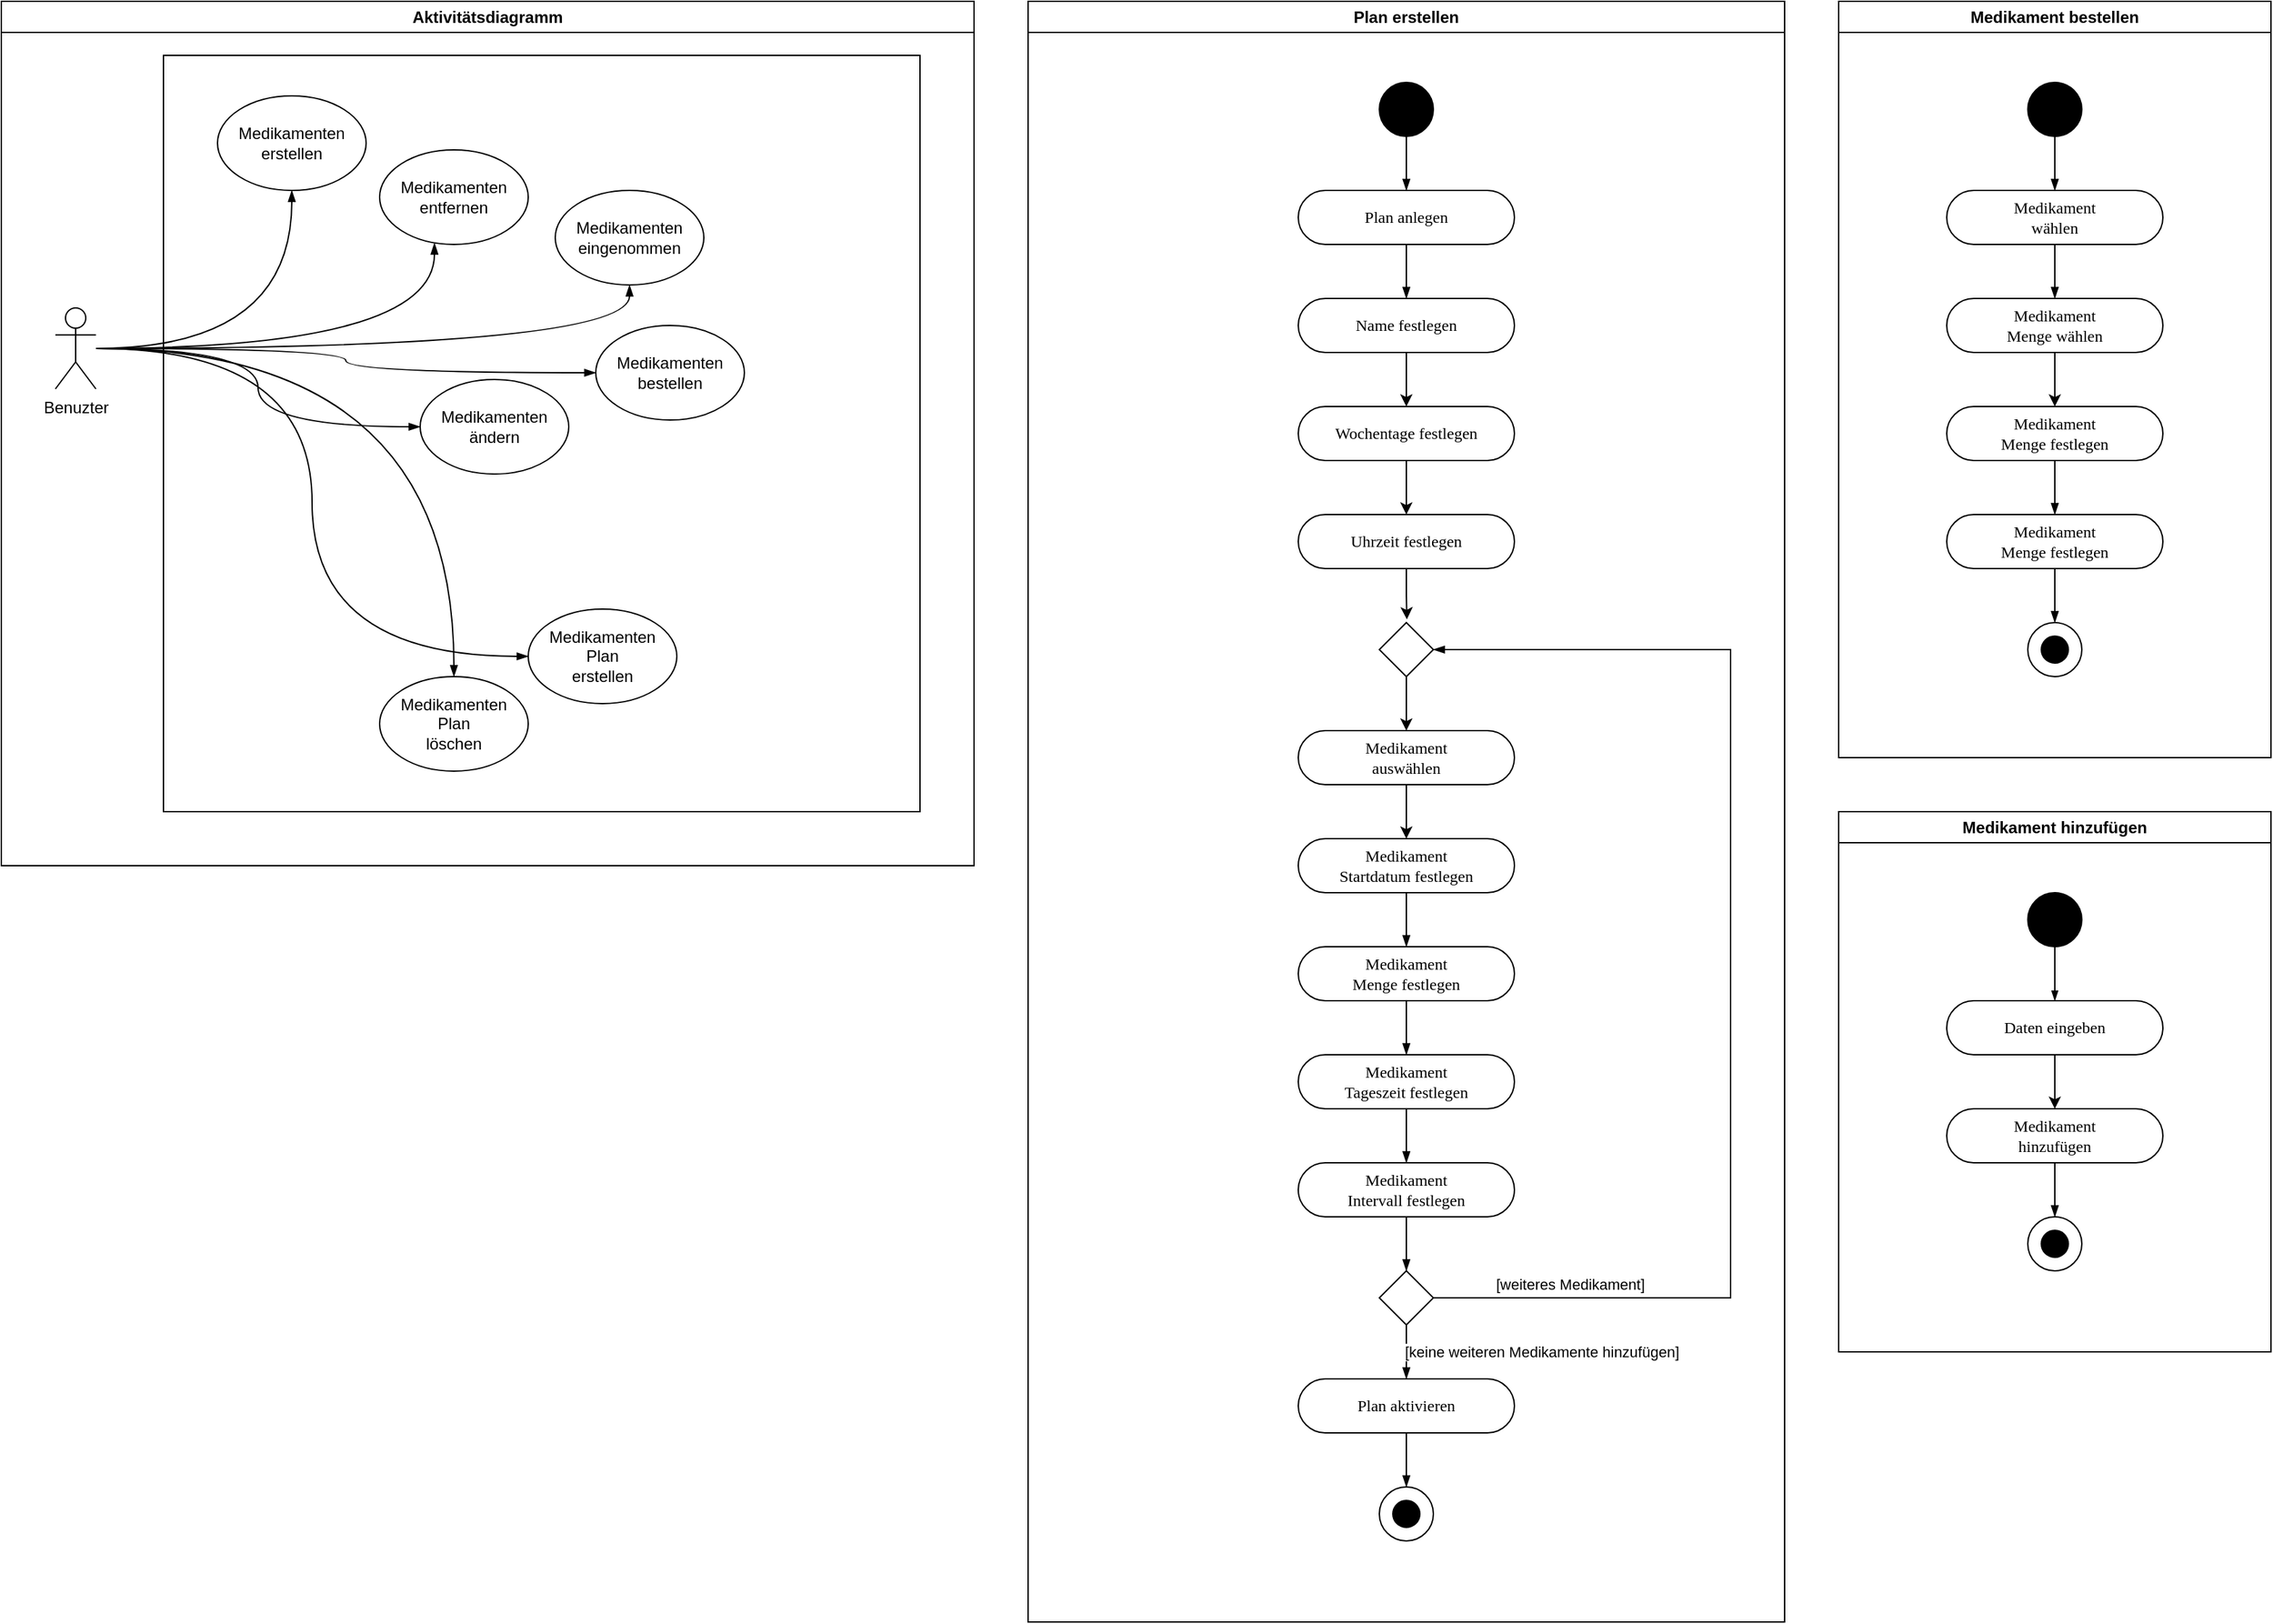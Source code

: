 <mxfile version="20.8.2" type="github">
  <diagram name="Page-1" id="0783ab3e-0a74-02c8-0abd-f7b4e66b4bec">
    <mxGraphModel dx="2390" dy="1243" grid="1" gridSize="10" guides="1" tooltips="1" connect="1" arrows="1" fold="1" page="1" pageScale="1" pageWidth="2336" pageHeight="1654" background="none" math="0" shadow="0">
      <root>
        <mxCell id="0" />
        <mxCell id="1" parent="0" />
        <mxCell id="cQL__vxB0-XnDKcjRtCF-30" value="Medikament hinzufügen" style="swimlane;whiteSpace=wrap;html=1;fillColor=none;" parent="1" vertex="1">
          <mxGeometry x="1400" y="640" width="320" height="400" as="geometry">
            <mxRectangle x="40" y="40" width="180" height="30" as="alternateBounds" />
          </mxGeometry>
        </mxCell>
        <mxCell id="Og69f0WiGWgdz4BGnvf--19" style="edgeStyle=orthogonalEdgeStyle;rounded=0;orthogonalLoop=1;jettySize=auto;html=1;entryX=0.5;entryY=0;entryDx=0;entryDy=0;" edge="1" parent="cQL__vxB0-XnDKcjRtCF-30" source="60571a20871a0731-8" target="cQL__vxB0-XnDKcjRtCF-6">
          <mxGeometry relative="1" as="geometry" />
        </mxCell>
        <mxCell id="60571a20871a0731-8" value="&lt;div&gt;Daten eingeben&lt;/div&gt;" style="rounded=1;whiteSpace=wrap;html=1;shadow=0;comic=0;labelBackgroundColor=none;strokeWidth=1;fontFamily=Verdana;fontSize=12;align=center;arcSize=50;" parent="cQL__vxB0-XnDKcjRtCF-30" vertex="1">
          <mxGeometry x="80" y="140" width="160" height="40" as="geometry" />
        </mxCell>
        <mxCell id="60571a20871a0731-4" value="" style="ellipse;whiteSpace=wrap;html=1;rounded=0;shadow=0;comic=0;labelBackgroundColor=none;strokeWidth=1;fillColor=#000000;fontFamily=Verdana;fontSize=12;align=center;" parent="cQL__vxB0-XnDKcjRtCF-30" vertex="1">
          <mxGeometry x="140" y="60" width="40" height="40" as="geometry" />
        </mxCell>
        <mxCell id="1c1d494c118603dd-27" style="edgeStyle=orthogonalEdgeStyle;rounded=0;html=1;labelBackgroundColor=none;startArrow=none;startFill=0;startSize=5;endArrow=blockThin;endFill=1;endSize=5;jettySize=auto;orthogonalLoop=1;strokeWidth=1;fontFamily=Verdana;fontSize=12" parent="cQL__vxB0-XnDKcjRtCF-30" source="60571a20871a0731-4" target="60571a20871a0731-8" edge="1">
          <mxGeometry relative="1" as="geometry" />
        </mxCell>
        <mxCell id="cQL__vxB0-XnDKcjRtCF-6" value="&lt;div&gt;Medikament&lt;/div&gt;&lt;div&gt;hinzufügen&lt;br&gt;&lt;/div&gt;" style="rounded=1;whiteSpace=wrap;html=1;shadow=0;comic=0;labelBackgroundColor=none;strokeWidth=1;fontFamily=Verdana;fontSize=12;align=center;arcSize=50;" parent="cQL__vxB0-XnDKcjRtCF-30" vertex="1">
          <mxGeometry x="80" y="220" width="160" height="40" as="geometry" />
        </mxCell>
        <mxCell id="cQL__vxB0-XnDKcjRtCF-27" style="edgeStyle=orthogonalEdgeStyle;rounded=0;orthogonalLoop=1;jettySize=auto;html=1;entryX=0.5;entryY=0;entryDx=0;entryDy=0;startArrow=none;startFill=0;endArrow=blockThin;endFill=1;" parent="cQL__vxB0-XnDKcjRtCF-30" source="cQL__vxB0-XnDKcjRtCF-6" target="cQL__vxB0-XnDKcjRtCF-25" edge="1">
          <mxGeometry relative="1" as="geometry" />
        </mxCell>
        <mxCell id="cQL__vxB0-XnDKcjRtCF-160" value="" style="group" parent="cQL__vxB0-XnDKcjRtCF-30" vertex="1" connectable="0">
          <mxGeometry x="140" y="300" width="40" height="40" as="geometry" />
        </mxCell>
        <mxCell id="cQL__vxB0-XnDKcjRtCF-24" value="" style="ellipse;whiteSpace=wrap;html=1;rounded=0;shadow=0;comic=0;labelBackgroundColor=none;strokeWidth=1;fillColor=#000000;fontFamily=Verdana;fontSize=12;align=center;container=0;" parent="cQL__vxB0-XnDKcjRtCF-160" vertex="1">
          <mxGeometry x="10" y="10" width="20" height="20" as="geometry" />
        </mxCell>
        <mxCell id="cQL__vxB0-XnDKcjRtCF-25" value="" style="ellipse;whiteSpace=wrap;html=1;aspect=fixed;fillColor=none;container=0;" parent="cQL__vxB0-XnDKcjRtCF-160" vertex="1">
          <mxGeometry width="40" height="40" as="geometry" />
        </mxCell>
        <mxCell id="cQL__vxB0-XnDKcjRtCF-35" value="Plan erstellen" style="swimlane;whiteSpace=wrap;html=1;fillColor=none;container=0;" parent="1" vertex="1">
          <mxGeometry x="800" y="40" width="560" height="1200" as="geometry" />
        </mxCell>
        <mxCell id="cQL__vxB0-XnDKcjRtCF-47" value="&lt;div&gt;Medikament&lt;/div&gt;&lt;div&gt;auswählen&lt;br&gt;&lt;/div&gt;" style="rounded=1;whiteSpace=wrap;html=1;shadow=0;comic=0;labelBackgroundColor=none;strokeWidth=1;fontFamily=Verdana;fontSize=12;align=center;arcSize=50;fillColor=none;" parent="cQL__vxB0-XnDKcjRtCF-35" vertex="1">
          <mxGeometry x="200" y="540" width="160" height="40" as="geometry" />
        </mxCell>
        <mxCell id="Og69f0WiGWgdz4BGnvf--16" style="edgeStyle=orthogonalEdgeStyle;rounded=0;orthogonalLoop=1;jettySize=auto;html=1;entryX=0.5;entryY=0;entryDx=0;entryDy=0;exitX=0.5;exitY=1;exitDx=0;exitDy=0;" edge="1" parent="cQL__vxB0-XnDKcjRtCF-35" source="cQL__vxB0-XnDKcjRtCF-44" target="cQL__vxB0-XnDKcjRtCF-47">
          <mxGeometry relative="1" as="geometry">
            <mxPoint x="280" y="480" as="sourcePoint" />
          </mxGeometry>
        </mxCell>
        <mxCell id="cQL__vxB0-XnDKcjRtCF-44" value="" style="rhombus;whiteSpace=wrap;html=1;" parent="cQL__vxB0-XnDKcjRtCF-35" vertex="1">
          <mxGeometry x="260" y="460" width="40" height="40" as="geometry" />
        </mxCell>
        <mxCell id="Og69f0WiGWgdz4BGnvf--14" style="edgeStyle=orthogonalEdgeStyle;rounded=0;orthogonalLoop=1;jettySize=auto;html=1;entryX=0.5;entryY=0;entryDx=0;entryDy=0;" edge="1" parent="cQL__vxB0-XnDKcjRtCF-35" source="Og69f0WiGWgdz4BGnvf--10" target="Og69f0WiGWgdz4BGnvf--9">
          <mxGeometry relative="1" as="geometry" />
        </mxCell>
        <mxCell id="Og69f0WiGWgdz4BGnvf--10" value="Wochentage festlegen" style="rounded=1;whiteSpace=wrap;html=1;shadow=0;comic=0;labelBackgroundColor=none;strokeWidth=1;fontFamily=Verdana;fontSize=12;align=center;arcSize=50;fillColor=none;" vertex="1" parent="cQL__vxB0-XnDKcjRtCF-35">
          <mxGeometry x="200" y="300" width="160" height="40" as="geometry" />
        </mxCell>
        <mxCell id="Og69f0WiGWgdz4BGnvf--17" style="edgeStyle=orthogonalEdgeStyle;rounded=0;orthogonalLoop=1;jettySize=auto;html=1;entryX=0.51;entryY=-0.06;entryDx=0;entryDy=0;entryPerimeter=0;" edge="1" parent="cQL__vxB0-XnDKcjRtCF-35" source="Og69f0WiGWgdz4BGnvf--9" target="cQL__vxB0-XnDKcjRtCF-44">
          <mxGeometry relative="1" as="geometry" />
        </mxCell>
        <mxCell id="Og69f0WiGWgdz4BGnvf--9" value="&lt;div&gt;Uhrzeit festlegen&lt;/div&gt;" style="rounded=1;whiteSpace=wrap;html=1;shadow=0;comic=0;labelBackgroundColor=none;strokeWidth=1;fontFamily=Verdana;fontSize=12;align=center;arcSize=50;fillColor=none;" vertex="1" parent="cQL__vxB0-XnDKcjRtCF-35">
          <mxGeometry x="200" y="380" width="160" height="40" as="geometry" />
        </mxCell>
        <mxCell id="Og69f0WiGWgdz4BGnvf--11" style="edgeStyle=orthogonalEdgeStyle;rounded=0;orthogonalLoop=1;jettySize=auto;html=1;entryX=0.5;entryY=0;entryDx=0;entryDy=0;" edge="1" parent="cQL__vxB0-XnDKcjRtCF-35" source="cQL__vxB0-XnDKcjRtCF-41" target="Og69f0WiGWgdz4BGnvf--10">
          <mxGeometry relative="1" as="geometry" />
        </mxCell>
        <mxCell id="cQL__vxB0-XnDKcjRtCF-41" value="Name festlegen" style="rounded=1;whiteSpace=wrap;html=1;shadow=0;comic=0;labelBackgroundColor=none;strokeWidth=1;fontFamily=Verdana;fontSize=12;align=center;arcSize=50;fillColor=none;" parent="cQL__vxB0-XnDKcjRtCF-35" vertex="1">
          <mxGeometry x="200" y="220" width="160" height="40" as="geometry" />
        </mxCell>
        <mxCell id="cQL__vxB0-XnDKcjRtCF-36" value="" style="ellipse;whiteSpace=wrap;html=1;rounded=0;shadow=0;comic=0;labelBackgroundColor=none;strokeWidth=1;fillColor=#000000;fontFamily=Verdana;fontSize=12;align=center;" parent="cQL__vxB0-XnDKcjRtCF-35" vertex="1">
          <mxGeometry x="260" y="60" width="40" height="40" as="geometry" />
        </mxCell>
        <mxCell id="cQL__vxB0-XnDKcjRtCF-42" style="edgeStyle=orthogonalEdgeStyle;rounded=0;orthogonalLoop=1;jettySize=auto;html=1;endArrow=blockThin;endFill=1;startArrow=none;startFill=0;" parent="cQL__vxB0-XnDKcjRtCF-35" source="cQL__vxB0-XnDKcjRtCF-39" target="cQL__vxB0-XnDKcjRtCF-41" edge="1">
          <mxGeometry relative="1" as="geometry" />
        </mxCell>
        <mxCell id="cQL__vxB0-XnDKcjRtCF-39" value="Plan anlegen" style="rounded=1;whiteSpace=wrap;html=1;shadow=0;comic=0;labelBackgroundColor=none;strokeWidth=1;fontFamily=Verdana;fontSize=12;align=center;arcSize=50;" parent="cQL__vxB0-XnDKcjRtCF-35" vertex="1">
          <mxGeometry x="200" y="140" width="160" height="40" as="geometry" />
        </mxCell>
        <mxCell id="cQL__vxB0-XnDKcjRtCF-38" style="edgeStyle=orthogonalEdgeStyle;rounded=0;orthogonalLoop=1;jettySize=auto;html=1;entryX=0.5;entryY=0;entryDx=0;entryDy=0;startArrow=none;startFill=0;endArrow=blockThin;endFill=1;" parent="cQL__vxB0-XnDKcjRtCF-35" source="cQL__vxB0-XnDKcjRtCF-36" target="cQL__vxB0-XnDKcjRtCF-39" edge="1">
          <mxGeometry relative="1" as="geometry">
            <mxPoint x="280" y="130" as="targetPoint" />
          </mxGeometry>
        </mxCell>
        <mxCell id="cQL__vxB0-XnDKcjRtCF-85" style="edgeStyle=orthogonalEdgeStyle;rounded=0;orthogonalLoop=1;jettySize=auto;html=1;entryX=1;entryY=0.5;entryDx=0;entryDy=0;startArrow=blockThin;startFill=1;endArrow=none;endFill=0;exitX=1;exitY=0.5;exitDx=0;exitDy=0;" parent="cQL__vxB0-XnDKcjRtCF-35" source="cQL__vxB0-XnDKcjRtCF-44" target="cQL__vxB0-XnDKcjRtCF-73" edge="1">
          <mxGeometry relative="1" as="geometry">
            <Array as="points">
              <mxPoint x="520" y="480" />
              <mxPoint x="520" y="960" />
            </Array>
            <mxPoint x="300" y="500" as="sourcePoint" />
          </mxGeometry>
        </mxCell>
        <mxCell id="cQL__vxB0-XnDKcjRtCF-86" value="[weiteres Medikament]" style="edgeLabel;html=1;align=center;verticalAlign=middle;resizable=0;points=[];" parent="cQL__vxB0-XnDKcjRtCF-85" vertex="1" connectable="0">
          <mxGeometry x="-0.708" relative="1" as="geometry">
            <mxPoint x="-34" y="470" as="offset" />
          </mxGeometry>
        </mxCell>
        <mxCell id="cQL__vxB0-XnDKcjRtCF-49" value="&lt;div&gt;Medikament&lt;/div&gt;&lt;div&gt;Startdatum festlegen&lt;br&gt;&lt;/div&gt;" style="rounded=1;whiteSpace=wrap;html=1;shadow=0;comic=0;labelBackgroundColor=none;strokeWidth=1;fontFamily=Verdana;fontSize=12;align=center;arcSize=50;fillColor=none;" parent="cQL__vxB0-XnDKcjRtCF-35" vertex="1">
          <mxGeometry x="200" y="620" width="160" height="40" as="geometry" />
        </mxCell>
        <mxCell id="cQL__vxB0-XnDKcjRtCF-51" value="&lt;div&gt;Medikament&lt;/div&gt;&lt;div&gt;Menge festlegen&lt;br&gt;&lt;/div&gt;" style="rounded=1;whiteSpace=wrap;html=1;shadow=0;comic=0;labelBackgroundColor=none;strokeWidth=1;fontFamily=Verdana;fontSize=12;align=center;arcSize=50;fillColor=none;" parent="cQL__vxB0-XnDKcjRtCF-35" vertex="1">
          <mxGeometry x="200" y="700" width="160" height="40" as="geometry" />
        </mxCell>
        <mxCell id="cQL__vxB0-XnDKcjRtCF-52" style="edgeStyle=orthogonalEdgeStyle;rounded=0;orthogonalLoop=1;jettySize=auto;html=1;startArrow=none;startFill=0;endArrow=blockThin;endFill=1;" parent="cQL__vxB0-XnDKcjRtCF-35" source="cQL__vxB0-XnDKcjRtCF-49" target="cQL__vxB0-XnDKcjRtCF-51" edge="1">
          <mxGeometry relative="1" as="geometry" />
        </mxCell>
        <mxCell id="cQL__vxB0-XnDKcjRtCF-53" value="&lt;div&gt;Medikament&lt;/div&gt;&lt;div&gt;Tageszeit festlegen&lt;br&gt;&lt;/div&gt;" style="rounded=1;whiteSpace=wrap;html=1;shadow=0;comic=0;labelBackgroundColor=none;strokeWidth=1;fontFamily=Verdana;fontSize=12;align=center;arcSize=50;fillColor=none;" parent="cQL__vxB0-XnDKcjRtCF-35" vertex="1">
          <mxGeometry x="200" y="780" width="160" height="40" as="geometry" />
        </mxCell>
        <mxCell id="cQL__vxB0-XnDKcjRtCF-54" style="edgeStyle=orthogonalEdgeStyle;rounded=0;orthogonalLoop=1;jettySize=auto;html=1;startArrow=none;startFill=0;endArrow=blockThin;endFill=1;" parent="cQL__vxB0-XnDKcjRtCF-35" source="cQL__vxB0-XnDKcjRtCF-51" target="cQL__vxB0-XnDKcjRtCF-53" edge="1">
          <mxGeometry relative="1" as="geometry" />
        </mxCell>
        <mxCell id="cQL__vxB0-XnDKcjRtCF-55" value="&lt;div&gt;Medikament&lt;/div&gt;Intervall festlegen" style="rounded=1;whiteSpace=wrap;html=1;shadow=0;comic=0;labelBackgroundColor=none;strokeWidth=1;fontFamily=Verdana;fontSize=12;align=center;arcSize=50;fillColor=none;" parent="cQL__vxB0-XnDKcjRtCF-35" vertex="1">
          <mxGeometry x="200" y="860" width="160" height="40" as="geometry" />
        </mxCell>
        <mxCell id="cQL__vxB0-XnDKcjRtCF-56" style="edgeStyle=orthogonalEdgeStyle;rounded=0;orthogonalLoop=1;jettySize=auto;html=1;startArrow=none;startFill=0;endArrow=blockThin;endFill=1;" parent="cQL__vxB0-XnDKcjRtCF-35" source="cQL__vxB0-XnDKcjRtCF-53" target="cQL__vxB0-XnDKcjRtCF-55" edge="1">
          <mxGeometry relative="1" as="geometry" />
        </mxCell>
        <mxCell id="cQL__vxB0-XnDKcjRtCF-62" value="Plan aktivieren" style="rounded=1;whiteSpace=wrap;html=1;shadow=0;comic=0;labelBackgroundColor=none;strokeWidth=1;fontFamily=Verdana;fontSize=12;align=center;arcSize=50;fillColor=none;" parent="cQL__vxB0-XnDKcjRtCF-35" vertex="1">
          <mxGeometry x="200" y="1020" width="160" height="40" as="geometry" />
        </mxCell>
        <mxCell id="cQL__vxB0-XnDKcjRtCF-84" style="edgeStyle=orthogonalEdgeStyle;rounded=0;orthogonalLoop=1;jettySize=auto;html=1;entryX=0.5;entryY=0;entryDx=0;entryDy=0;startArrow=none;startFill=0;endArrow=blockThin;endFill=1;" parent="cQL__vxB0-XnDKcjRtCF-35" source="cQL__vxB0-XnDKcjRtCF-73" target="cQL__vxB0-XnDKcjRtCF-62" edge="1">
          <mxGeometry relative="1" as="geometry" />
        </mxCell>
        <mxCell id="cQL__vxB0-XnDKcjRtCF-111" value="[keine weiteren Medikamente hinzufügen]" style="edgeLabel;html=1;align=center;verticalAlign=middle;resizable=0;points=[];" parent="cQL__vxB0-XnDKcjRtCF-84" vertex="1" connectable="0">
          <mxGeometry x="-0.263" y="1" relative="1" as="geometry">
            <mxPoint x="99" y="5" as="offset" />
          </mxGeometry>
        </mxCell>
        <mxCell id="cQL__vxB0-XnDKcjRtCF-73" value="" style="rhombus;whiteSpace=wrap;html=1;" parent="cQL__vxB0-XnDKcjRtCF-35" vertex="1">
          <mxGeometry x="260" y="940" width="40" height="40" as="geometry" />
        </mxCell>
        <mxCell id="cQL__vxB0-XnDKcjRtCF-76" style="edgeStyle=orthogonalEdgeStyle;rounded=0;orthogonalLoop=1;jettySize=auto;html=1;entryX=0.5;entryY=0;entryDx=0;entryDy=0;startArrow=none;startFill=0;endArrow=blockThin;endFill=1;" parent="cQL__vxB0-XnDKcjRtCF-35" source="cQL__vxB0-XnDKcjRtCF-55" target="cQL__vxB0-XnDKcjRtCF-73" edge="1">
          <mxGeometry relative="1" as="geometry" />
        </mxCell>
        <mxCell id="cQL__vxB0-XnDKcjRtCF-159" value="" style="group" parent="cQL__vxB0-XnDKcjRtCF-35" vertex="1" connectable="0">
          <mxGeometry x="260" y="1100" width="40" height="40" as="geometry" />
        </mxCell>
        <mxCell id="cQL__vxB0-XnDKcjRtCF-155" value="" style="ellipse;whiteSpace=wrap;html=1;rounded=0;shadow=0;comic=0;labelBackgroundColor=none;strokeWidth=1;fillColor=#000000;fontFamily=Verdana;fontSize=12;align=center;" parent="cQL__vxB0-XnDKcjRtCF-159" vertex="1">
          <mxGeometry x="10" y="10" width="20" height="20" as="geometry" />
        </mxCell>
        <mxCell id="cQL__vxB0-XnDKcjRtCF-156" value="" style="ellipse;whiteSpace=wrap;html=1;aspect=fixed;fillColor=none;" parent="cQL__vxB0-XnDKcjRtCF-159" vertex="1">
          <mxGeometry width="40" height="40" as="geometry" />
        </mxCell>
        <mxCell id="cQL__vxB0-XnDKcjRtCF-158" style="edgeStyle=orthogonalEdgeStyle;rounded=0;orthogonalLoop=1;jettySize=auto;html=1;entryX=0.5;entryY=0;entryDx=0;entryDy=0;startArrow=none;startFill=0;endArrow=blockThin;endFill=1;" parent="cQL__vxB0-XnDKcjRtCF-35" source="cQL__vxB0-XnDKcjRtCF-62" target="cQL__vxB0-XnDKcjRtCF-156" edge="1">
          <mxGeometry relative="1" as="geometry" />
        </mxCell>
        <mxCell id="Og69f0WiGWgdz4BGnvf--4" style="edgeStyle=orthogonalEdgeStyle;rounded=0;orthogonalLoop=1;jettySize=auto;html=1;entryX=0.5;entryY=0;entryDx=0;entryDy=0;" edge="1" parent="cQL__vxB0-XnDKcjRtCF-35" source="cQL__vxB0-XnDKcjRtCF-47" target="cQL__vxB0-XnDKcjRtCF-49">
          <mxGeometry relative="1" as="geometry" />
        </mxCell>
        <mxCell id="cQL__vxB0-XnDKcjRtCF-105" value="&lt;div&gt;Medikament bestellen&lt;/div&gt;" style="swimlane;whiteSpace=wrap;html=1;fillColor=none;" parent="1" vertex="1">
          <mxGeometry x="1400" y="40" width="320" height="560" as="geometry" />
        </mxCell>
        <mxCell id="cQL__vxB0-XnDKcjRtCF-135" style="edgeStyle=orthogonalEdgeStyle;rounded=0;orthogonalLoop=1;jettySize=auto;html=1;entryX=0.5;entryY=0;entryDx=0;entryDy=0;startArrow=none;startFill=0;endArrow=blockThin;endFill=1;" parent="cQL__vxB0-XnDKcjRtCF-105" source="cQL__vxB0-XnDKcjRtCF-112" target="cQL__vxB0-XnDKcjRtCF-113" edge="1">
          <mxGeometry relative="1" as="geometry" />
        </mxCell>
        <mxCell id="cQL__vxB0-XnDKcjRtCF-112" value="" style="ellipse;whiteSpace=wrap;html=1;rounded=0;shadow=0;comic=0;labelBackgroundColor=none;strokeWidth=1;fillColor=#000000;fontFamily=Verdana;fontSize=12;align=center;" parent="cQL__vxB0-XnDKcjRtCF-105" vertex="1">
          <mxGeometry x="140" y="60" width="40" height="40" as="geometry" />
        </mxCell>
        <mxCell id="cQL__vxB0-XnDKcjRtCF-137" style="edgeStyle=orthogonalEdgeStyle;rounded=0;orthogonalLoop=1;jettySize=auto;html=1;entryX=0.5;entryY=0;entryDx=0;entryDy=0;startArrow=none;startFill=0;endArrow=blockThin;endFill=1;" parent="cQL__vxB0-XnDKcjRtCF-105" source="cQL__vxB0-XnDKcjRtCF-113" target="cQL__vxB0-XnDKcjRtCF-114" edge="1">
          <mxGeometry relative="1" as="geometry" />
        </mxCell>
        <mxCell id="cQL__vxB0-XnDKcjRtCF-113" value="&lt;div&gt;Medikament&lt;/div&gt;wählen" style="rounded=1;whiteSpace=wrap;html=1;shadow=0;comic=0;labelBackgroundColor=none;strokeWidth=1;fontFamily=Verdana;fontSize=12;align=center;arcSize=50;fillColor=none;" parent="cQL__vxB0-XnDKcjRtCF-105" vertex="1">
          <mxGeometry x="80" y="140" width="160" height="40" as="geometry" />
        </mxCell>
        <mxCell id="Og69f0WiGWgdz4BGnvf--18" style="edgeStyle=orthogonalEdgeStyle;rounded=0;orthogonalLoop=1;jettySize=auto;html=1;entryX=0.5;entryY=0;entryDx=0;entryDy=0;" edge="1" parent="cQL__vxB0-XnDKcjRtCF-105" source="cQL__vxB0-XnDKcjRtCF-114" target="cQL__vxB0-XnDKcjRtCF-119">
          <mxGeometry relative="1" as="geometry" />
        </mxCell>
        <mxCell id="cQL__vxB0-XnDKcjRtCF-114" value="&lt;div&gt;Medikament&lt;/div&gt;&lt;div&gt;Menge wählen&lt;br&gt;&lt;/div&gt;" style="rounded=1;whiteSpace=wrap;html=1;shadow=0;comic=0;labelBackgroundColor=none;strokeWidth=1;fontFamily=Verdana;fontSize=12;align=center;arcSize=50;fillColor=none;" parent="cQL__vxB0-XnDKcjRtCF-105" vertex="1">
          <mxGeometry x="80" y="220" width="160" height="40" as="geometry" />
        </mxCell>
        <mxCell id="cQL__vxB0-XnDKcjRtCF-132" style="edgeStyle=orthogonalEdgeStyle;rounded=0;orthogonalLoop=1;jettySize=auto;html=1;entryX=0.5;entryY=0;entryDx=0;entryDy=0;startArrow=none;startFill=0;endArrow=blockThin;endFill=1;" parent="cQL__vxB0-XnDKcjRtCF-105" source="cQL__vxB0-XnDKcjRtCF-119" target="cQL__vxB0-XnDKcjRtCF-120" edge="1">
          <mxGeometry relative="1" as="geometry" />
        </mxCell>
        <mxCell id="cQL__vxB0-XnDKcjRtCF-119" value="&lt;div&gt;Medikament&lt;/div&gt;&lt;div&gt;Menge festlegen&lt;br&gt;&lt;/div&gt;" style="rounded=1;whiteSpace=wrap;html=1;shadow=0;comic=0;labelBackgroundColor=none;strokeWidth=1;fontFamily=Verdana;fontSize=12;align=center;arcSize=50;fillColor=none;" parent="cQL__vxB0-XnDKcjRtCF-105" vertex="1">
          <mxGeometry x="80" y="300" width="160" height="40" as="geometry" />
        </mxCell>
        <mxCell id="cQL__vxB0-XnDKcjRtCF-133" style="edgeStyle=orthogonalEdgeStyle;rounded=0;orthogonalLoop=1;jettySize=auto;html=1;entryX=0.5;entryY=0;entryDx=0;entryDy=0;startArrow=none;startFill=0;endArrow=blockThin;endFill=1;" parent="cQL__vxB0-XnDKcjRtCF-105" source="cQL__vxB0-XnDKcjRtCF-120" target="cQL__vxB0-XnDKcjRtCF-122" edge="1">
          <mxGeometry relative="1" as="geometry" />
        </mxCell>
        <mxCell id="cQL__vxB0-XnDKcjRtCF-120" value="&lt;div&gt;Medikament&lt;/div&gt;&lt;div&gt;Menge festlegen&lt;br&gt;&lt;/div&gt;" style="rounded=1;whiteSpace=wrap;html=1;shadow=0;comic=0;labelBackgroundColor=none;strokeWidth=1;fontFamily=Verdana;fontSize=12;align=center;arcSize=50;fillColor=none;" parent="cQL__vxB0-XnDKcjRtCF-105" vertex="1">
          <mxGeometry x="80" y="380" width="160" height="40" as="geometry" />
        </mxCell>
        <mxCell id="cQL__vxB0-XnDKcjRtCF-154" value="" style="group" parent="cQL__vxB0-XnDKcjRtCF-105" vertex="1" connectable="0">
          <mxGeometry x="140" y="460" width="40" height="40" as="geometry" />
        </mxCell>
        <mxCell id="cQL__vxB0-XnDKcjRtCF-121" value="" style="ellipse;whiteSpace=wrap;html=1;rounded=0;shadow=0;comic=0;labelBackgroundColor=none;strokeWidth=1;fillColor=#000000;fontFamily=Verdana;fontSize=12;align=center;" parent="cQL__vxB0-XnDKcjRtCF-154" vertex="1">
          <mxGeometry x="10" y="10" width="20" height="20" as="geometry" />
        </mxCell>
        <mxCell id="cQL__vxB0-XnDKcjRtCF-122" value="" style="ellipse;whiteSpace=wrap;html=1;aspect=fixed;fillColor=none;" parent="cQL__vxB0-XnDKcjRtCF-154" vertex="1">
          <mxGeometry width="40" height="40" as="geometry" />
        </mxCell>
        <mxCell id="cQL__vxB0-XnDKcjRtCF-162" value="Aktivitätsdiagramm" style="swimlane;whiteSpace=wrap;html=1;fillColor=none;" parent="1" vertex="1">
          <mxGeometry x="40" y="40" width="720" height="640" as="geometry" />
        </mxCell>
        <mxCell id="cQL__vxB0-XnDKcjRtCF-181" style="edgeStyle=orthogonalEdgeStyle;curved=1;rounded=0;orthogonalLoop=1;jettySize=auto;html=1;entryX=0.5;entryY=1;entryDx=0;entryDy=0;startArrow=none;startFill=0;endArrow=blockThin;endFill=1;" parent="cQL__vxB0-XnDKcjRtCF-162" source="cQL__vxB0-XnDKcjRtCF-163" target="cQL__vxB0-XnDKcjRtCF-172" edge="1">
          <mxGeometry relative="1" as="geometry" />
        </mxCell>
        <mxCell id="cQL__vxB0-XnDKcjRtCF-182" style="edgeStyle=orthogonalEdgeStyle;curved=1;rounded=0;orthogonalLoop=1;jettySize=auto;html=1;entryX=0.369;entryY=0.985;entryDx=0;entryDy=0;entryPerimeter=0;startArrow=none;startFill=0;endArrow=blockThin;endFill=1;" parent="cQL__vxB0-XnDKcjRtCF-162" source="cQL__vxB0-XnDKcjRtCF-163" target="cQL__vxB0-XnDKcjRtCF-176" edge="1">
          <mxGeometry relative="1" as="geometry" />
        </mxCell>
        <mxCell id="cQL__vxB0-XnDKcjRtCF-183" style="edgeStyle=orthogonalEdgeStyle;curved=1;rounded=0;orthogonalLoop=1;jettySize=auto;html=1;startArrow=none;startFill=0;endArrow=blockThin;endFill=1;" parent="cQL__vxB0-XnDKcjRtCF-162" source="cQL__vxB0-XnDKcjRtCF-163" target="cQL__vxB0-XnDKcjRtCF-177" edge="1">
          <mxGeometry relative="1" as="geometry" />
        </mxCell>
        <mxCell id="cQL__vxB0-XnDKcjRtCF-184" style="edgeStyle=orthogonalEdgeStyle;curved=1;rounded=0;orthogonalLoop=1;jettySize=auto;html=1;entryX=0;entryY=0.5;entryDx=0;entryDy=0;startArrow=none;startFill=0;endArrow=blockThin;endFill=1;" parent="cQL__vxB0-XnDKcjRtCF-162" source="cQL__vxB0-XnDKcjRtCF-163" target="cQL__vxB0-XnDKcjRtCF-178" edge="1">
          <mxGeometry relative="1" as="geometry" />
        </mxCell>
        <mxCell id="cQL__vxB0-XnDKcjRtCF-185" style="edgeStyle=orthogonalEdgeStyle;curved=1;rounded=0;orthogonalLoop=1;jettySize=auto;html=1;entryX=0;entryY=0.5;entryDx=0;entryDy=0;startArrow=none;startFill=0;endArrow=blockThin;endFill=1;" parent="cQL__vxB0-XnDKcjRtCF-162" source="cQL__vxB0-XnDKcjRtCF-163" target="cQL__vxB0-XnDKcjRtCF-171" edge="1">
          <mxGeometry relative="1" as="geometry" />
        </mxCell>
        <mxCell id="cQL__vxB0-XnDKcjRtCF-187" style="edgeStyle=orthogonalEdgeStyle;curved=1;rounded=0;orthogonalLoop=1;jettySize=auto;html=1;entryX=0;entryY=0.5;entryDx=0;entryDy=0;startArrow=none;startFill=0;endArrow=blockThin;endFill=1;" parent="cQL__vxB0-XnDKcjRtCF-162" source="cQL__vxB0-XnDKcjRtCF-163" target="cQL__vxB0-XnDKcjRtCF-170" edge="1">
          <mxGeometry relative="1" as="geometry" />
        </mxCell>
        <mxCell id="cQL__vxB0-XnDKcjRtCF-188" style="edgeStyle=orthogonalEdgeStyle;curved=1;rounded=0;orthogonalLoop=1;jettySize=auto;html=1;startArrow=none;startFill=0;endArrow=blockThin;endFill=1;" parent="cQL__vxB0-XnDKcjRtCF-162" source="cQL__vxB0-XnDKcjRtCF-163" target="cQL__vxB0-XnDKcjRtCF-174" edge="1">
          <mxGeometry relative="1" as="geometry" />
        </mxCell>
        <mxCell id="cQL__vxB0-XnDKcjRtCF-163" value="&lt;div&gt;Benuzter&lt;/div&gt;" style="shape=umlActor;verticalLabelPosition=bottom;verticalAlign=top;html=1;outlineConnect=0;fillColor=none;" parent="cQL__vxB0-XnDKcjRtCF-162" vertex="1">
          <mxGeometry x="40" y="227" width="30" height="60" as="geometry" />
        </mxCell>
        <mxCell id="cQL__vxB0-XnDKcjRtCF-169" value="" style="rounded=0;whiteSpace=wrap;html=1;fillColor=none;" parent="cQL__vxB0-XnDKcjRtCF-162" vertex="1">
          <mxGeometry x="120" y="40" width="560" height="560" as="geometry" />
        </mxCell>
        <mxCell id="cQL__vxB0-XnDKcjRtCF-170" value="&lt;div&gt;Medikamenten&lt;/div&gt;&lt;div&gt;Plan&lt;/div&gt;&lt;div&gt;erstellen&lt;br&gt;&lt;/div&gt;" style="ellipse;whiteSpace=wrap;html=1;fillColor=none;" parent="cQL__vxB0-XnDKcjRtCF-162" vertex="1">
          <mxGeometry x="390" y="450" width="110" height="70" as="geometry" />
        </mxCell>
        <mxCell id="cQL__vxB0-XnDKcjRtCF-174" value="&lt;div&gt;Medikamenten&lt;/div&gt;&lt;div&gt;Plan&lt;/div&gt;&lt;div&gt;löschen&lt;br&gt;&lt;/div&gt;" style="ellipse;whiteSpace=wrap;html=1;fillColor=none;" parent="cQL__vxB0-XnDKcjRtCF-162" vertex="1">
          <mxGeometry x="280" y="500" width="110" height="70" as="geometry" />
        </mxCell>
        <mxCell id="cQL__vxB0-XnDKcjRtCF-172" value="&lt;div&gt;Medikamenten&lt;/div&gt;erstellen" style="ellipse;whiteSpace=wrap;html=1;fillColor=none;" parent="cQL__vxB0-XnDKcjRtCF-162" vertex="1">
          <mxGeometry x="160" y="70" width="110" height="70" as="geometry" />
        </mxCell>
        <mxCell id="cQL__vxB0-XnDKcjRtCF-171" value="&lt;div&gt;Medikamenten&lt;/div&gt;ändern" style="ellipse;whiteSpace=wrap;html=1;fillColor=none;" parent="cQL__vxB0-XnDKcjRtCF-162" vertex="1">
          <mxGeometry x="310" y="280" width="110" height="70" as="geometry" />
        </mxCell>
        <mxCell id="cQL__vxB0-XnDKcjRtCF-178" value="&lt;div&gt;Medikamenten&lt;/div&gt;bestellen" style="ellipse;whiteSpace=wrap;html=1;fillColor=none;" parent="cQL__vxB0-XnDKcjRtCF-162" vertex="1">
          <mxGeometry x="440" y="240" width="110" height="70" as="geometry" />
        </mxCell>
        <mxCell id="cQL__vxB0-XnDKcjRtCF-177" value="&lt;div&gt;Medikamenten&lt;/div&gt;eingenommen" style="ellipse;whiteSpace=wrap;html=1;fillColor=none;" parent="cQL__vxB0-XnDKcjRtCF-162" vertex="1">
          <mxGeometry x="410" y="140" width="110" height="70" as="geometry" />
        </mxCell>
        <mxCell id="cQL__vxB0-XnDKcjRtCF-176" value="&lt;div&gt;Medikamenten&lt;/div&gt;entfernen" style="ellipse;whiteSpace=wrap;html=1;fillColor=none;" parent="cQL__vxB0-XnDKcjRtCF-162" vertex="1">
          <mxGeometry x="280" y="110" width="110" height="70" as="geometry" />
        </mxCell>
      </root>
    </mxGraphModel>
  </diagram>
</mxfile>
